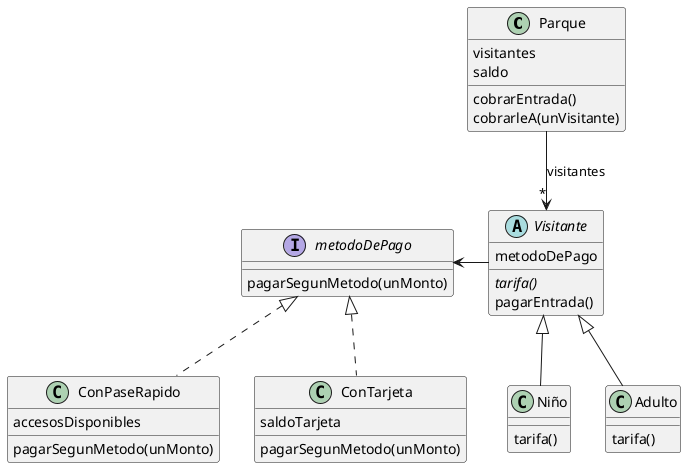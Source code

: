 @startuml diagrama

Class Parque {
    visitantes 
    saldo 

    cobrarEntrada()
    cobrarleA(unVisitante)
}

abstract Class Visitante {
    metodoDePago

    {abstract} tarifa()
    pagarEntrada()
}

Class Niño extends Visitante {
    tarifa()
}

Class Adulto extends Visitante {
    tarifa()
}

Class ConPaseRapido {
    accesosDisponibles

    pagarSegunMetodo(unMonto)
}

Class ConTarjeta {
    saldoTarjeta

    pagarSegunMetodo(unMonto)
}

interface metodoDePago {
    pagarSegunMetodo(unMonto)
}

Parque --> "*" Visitante : visitantes
Visitante -l-> metodoDePago
ConPaseRapido .u.|> metodoDePago
ConTarjeta .u.|> metodoDePago


@enduml